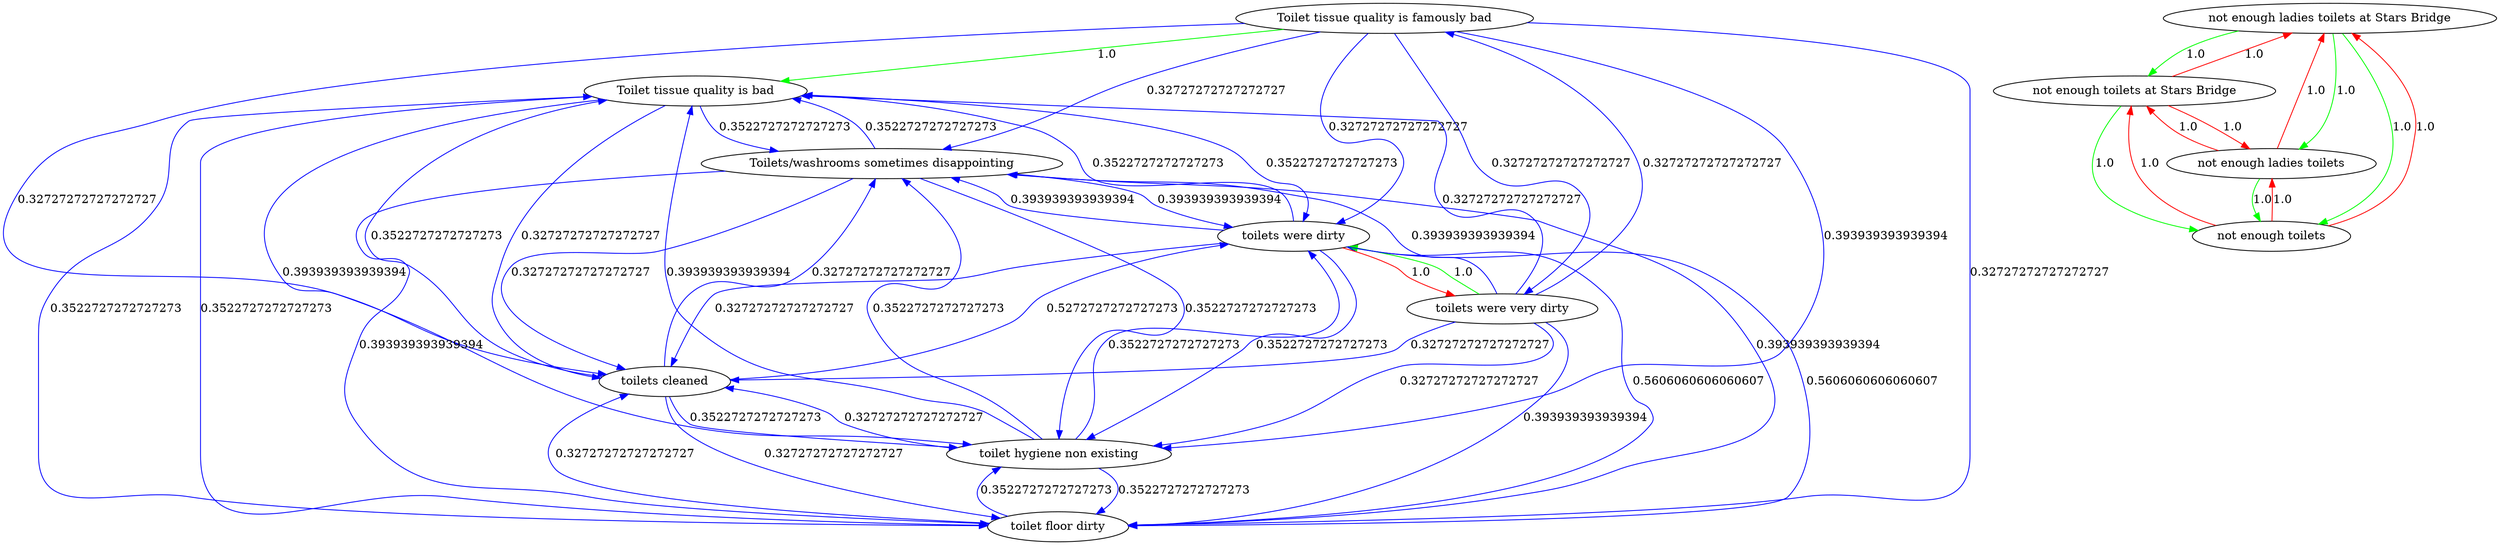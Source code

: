digraph rawGraph {
"Toilet tissue quality is famously bad";"Toilet tissue quality is bad";"Toilets/washrooms sometimes disappointing";"not enough ladies toilets at Stars Bridge";"not enough toilets at Stars Bridge";"not enough toilets";"not enough ladies toilets";"toilet floor dirty";"toilet hygiene non existing";"toilets cleaned";"toilets were very dirty";"toilets were dirty";"Toilet tissue quality is famously bad" -> "Toilet tissue quality is bad" [label=1.0] [color=green]
"not enough ladies toilets at Stars Bridge" -> "not enough toilets at Stars Bridge" [label=1.0] [color=green]
"not enough toilets at Stars Bridge" -> "not enough toilets" [label=1.0] [color=green]
"not enough ladies toilets at Stars Bridge" -> "not enough ladies toilets" [label=1.0] [color=green]
"not enough ladies toilets" -> "not enough toilets" [label=1.0] [color=green]
"not enough ladies toilets at Stars Bridge" -> "not enough toilets" [label=1.0] [color=green]
"not enough toilets at Stars Bridge" -> "not enough ladies toilets at Stars Bridge" [label=1.0] [color=red]
"not enough toilets at Stars Bridge" -> "not enough ladies toilets" [label=1.0] [color=red]
"not enough toilets" -> "not enough ladies toilets at Stars Bridge" [label=1.0] [color=red]
"not enough toilets" -> "not enough toilets at Stars Bridge" [label=1.0] [color=red]
"not enough toilets" -> "not enough ladies toilets" [label=1.0] [color=red]
"not enough ladies toilets" -> "not enough ladies toilets at Stars Bridge" [label=1.0] [color=red]
"not enough ladies toilets" -> "not enough toilets at Stars Bridge" [label=1.0] [color=red]
"Toilets/washrooms sometimes disappointing" -> "toilet floor dirty" [label=0.393939393939394] [color=blue]
"toilet floor dirty" -> "Toilets/washrooms sometimes disappointing" [label=0.393939393939394] [color=blue]
"toilet hygiene non existing" -> "Toilet tissue quality is bad" [label=0.393939393939394] [color=blue]
"Toilet tissue quality is bad" -> "toilet hygiene non existing" [label=0.393939393939394] [color=blue]
"Toilet tissue quality is famously bad" -> "toilet hygiene non existing" [label=0.393939393939394] [color=blue]
"toilets cleaned" -> "Toilets/washrooms sometimes disappointing" [label=0.32727272727272727] [color=blue]
"Toilets/washrooms sometimes disappointing" -> "toilets cleaned" [label=0.32727272727272727] [color=blue]
"toilets cleaned" -> "toilet floor dirty" [label=0.32727272727272727] [color=blue]
"toilet floor dirty" -> "toilets cleaned" [label=0.32727272727272727] [color=blue]
"toilets were very dirty" -> "toilets were dirty" [label=1.0] [color=green]
"toilets were dirty" -> "toilets were very dirty" [label=1.0] [color=red]
"Toilet tissue quality is bad" -> "toilets were dirty" [label=0.3522727272727273] [color=blue]
"toilets were dirty" -> "Toilet tissue quality is bad" [label=0.3522727272727273] [color=blue]
"Toilet tissue quality is famously bad" -> "toilets were very dirty" [label=0.32727272727272727] [color=blue]
"toilets were very dirty" -> "Toilet tissue quality is famously bad" [label=0.32727272727272727] [color=blue]
"Toilets/washrooms sometimes disappointing" -> "toilets were dirty" [label=0.393939393939394] [color=blue]
"toilets were dirty" -> "Toilets/washrooms sometimes disappointing" [label=0.393939393939394] [color=blue]
"toilet floor dirty" -> "toilets were dirty" [label=0.5606060606060607] [color=blue]
"toilets were dirty" -> "toilet floor dirty" [label=0.5606060606060607] [color=blue]
"toilets were dirty" -> "toilets cleaned" [label=0.32727272727272727] [color=blue]
"toilets cleaned" -> "toilets were dirty" [label=0.5272727272727273] [color=blue]
"Toilet tissue quality is famously bad" -> "toilets were dirty" [label=0.32727272727272727] [color=blue]
"Toilet tissue quality is bad" -> "Toilets/washrooms sometimes disappointing" [label=0.3522727272727273] [color=blue]
"Toilet tissue quality is bad" -> "toilet floor dirty" [label=0.3522727272727273] [color=blue]
"Toilet tissue quality is bad" -> "toilets cleaned" [label=0.32727272727272727] [color=blue]
"Toilets/washrooms sometimes disappointing" -> "Toilet tissue quality is bad" [label=0.3522727272727273] [color=blue]
"toilet floor dirty" -> "Toilet tissue quality is bad" [label=0.3522727272727273] [color=blue]
"toilet hygiene non existing" -> "toilets were dirty" [label=0.3522727272727273] [color=blue]
"toilet hygiene non existing" -> "Toilets/washrooms sometimes disappointing" [label=0.3522727272727273] [color=blue]
"toilet hygiene non existing" -> "toilet floor dirty" [label=0.3522727272727273] [color=blue]
"toilet hygiene non existing" -> "toilets cleaned" [label=0.32727272727272727] [color=blue]
"toilets cleaned" -> "Toilet tissue quality is bad" [label=0.3522727272727273] [color=blue]
"toilets were very dirty" -> "Toilet tissue quality is bad" [label=0.32727272727272727] [color=blue]
"toilets were very dirty" -> "toilet hygiene non existing" [label=0.32727272727272727] [color=blue]
"toilets were very dirty" -> "Toilets/washrooms sometimes disappointing" [label=0.393939393939394] [color=blue]
"toilets were very dirty" -> "toilet floor dirty" [label=0.393939393939394] [color=blue]
"toilets were very dirty" -> "toilets cleaned" [label=0.32727272727272727] [color=blue]
"toilets were dirty" -> "toilet hygiene non existing" [label=0.3522727272727273] [color=blue]
"Toilet tissue quality is famously bad" -> "Toilets/washrooms sometimes disappointing" [label=0.32727272727272727] [color=blue]
"Toilet tissue quality is famously bad" -> "toilet floor dirty" [label=0.32727272727272727] [color=blue]
"Toilet tissue quality is famously bad" -> "toilets cleaned" [label=0.32727272727272727] [color=blue]
"Toilets/washrooms sometimes disappointing" -> "toilet hygiene non existing" [label=0.3522727272727273] [color=blue]
"toilet floor dirty" -> "toilet hygiene non existing" [label=0.3522727272727273] [color=blue]
"toilets cleaned" -> "toilet hygiene non existing" [label=0.3522727272727273] [color=blue]
}